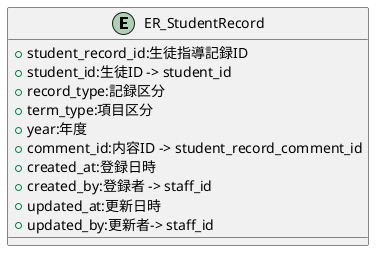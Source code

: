 @startuml

entity "ER_StudentRecord"{
    + student_record_id:生徒指導記録ID
    + student_id:生徒ID -> student_id
    + record_type:記録区分
    + term_type:項目区分
    + year:年度
    + comment_id:内容ID -> student_record_comment_id
    + created_at:登録日時
    + created_by:登録者 -> staff_id
    + updated_at:更新日時
    + updated_by:更新者-> staff_id
}

@enduml